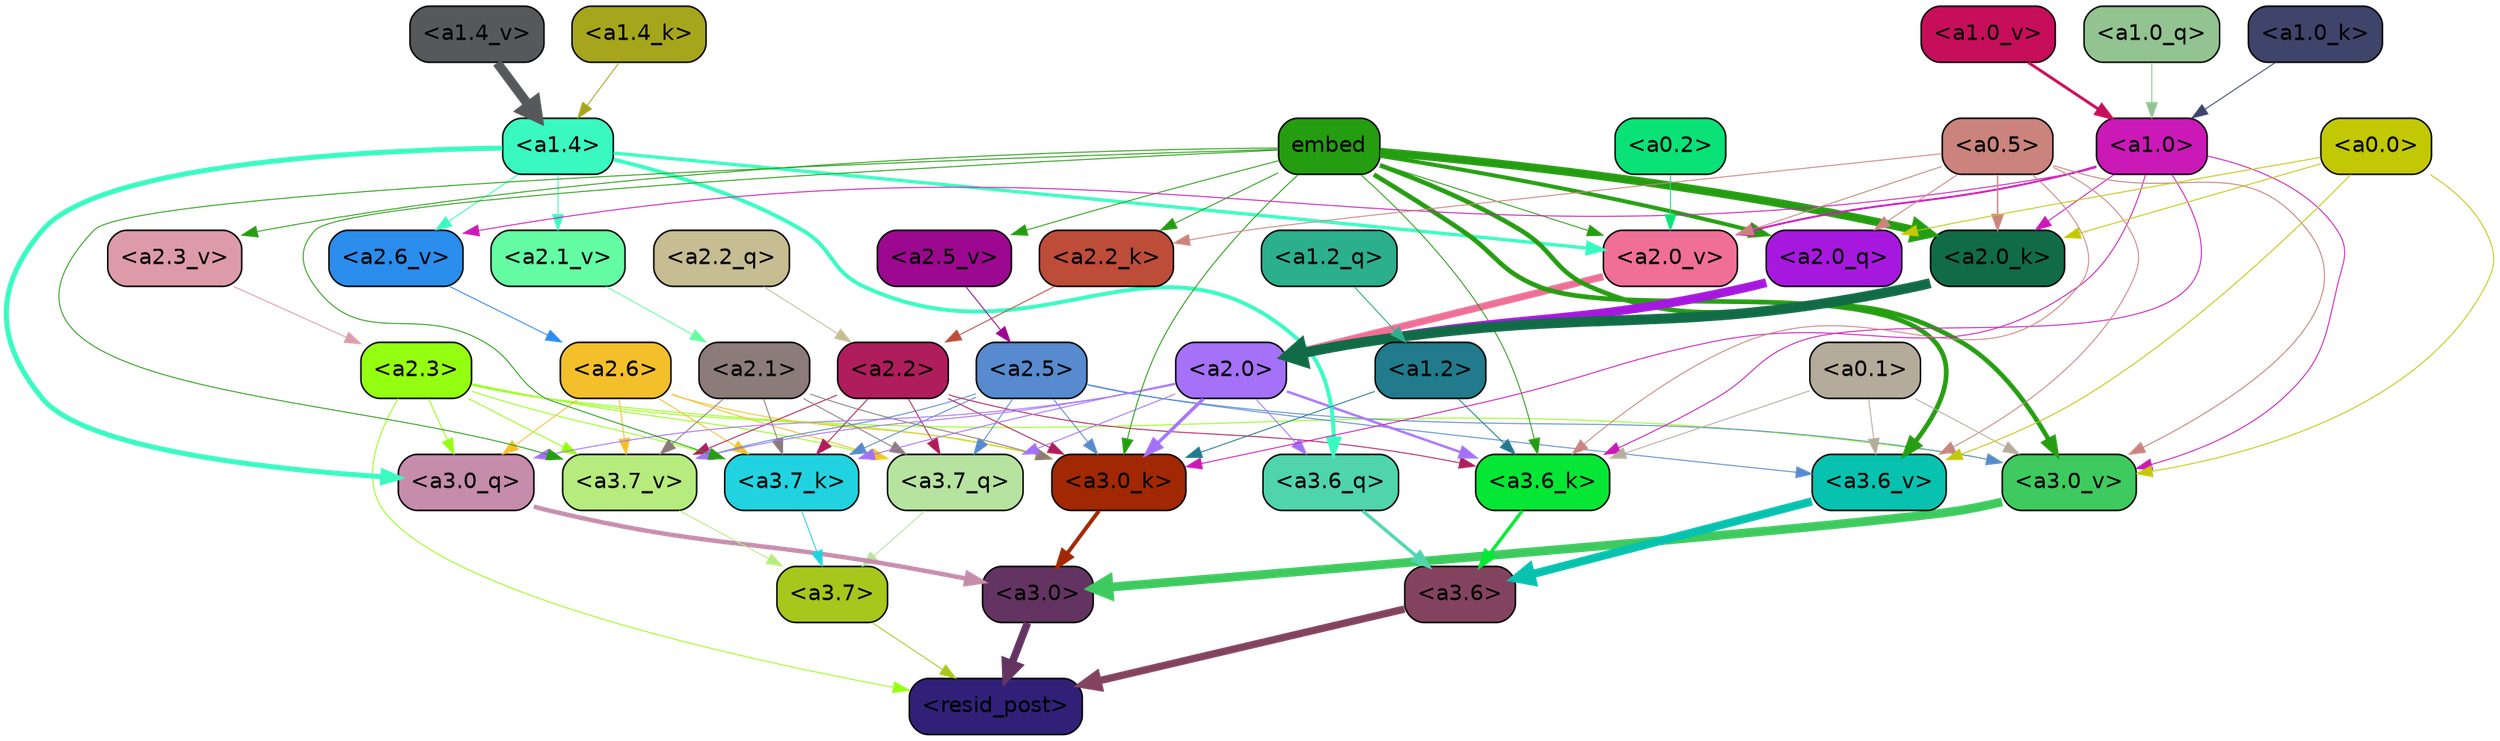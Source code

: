 strict digraph "" {
	graph [bgcolor=transparent,
		layout=dot,
		overlap=false,
		splines=true
	];
	"<a3.7>"	[color=black,
		fillcolor="#a8c71c",
		fontname=Helvetica,
		shape=box,
		style="filled, rounded"];
	"<resid_post>"	[color=black,
		fillcolor="#312077",
		fontname=Helvetica,
		shape=box,
		style="filled, rounded"];
	"<a3.7>" -> "<resid_post>"	[color="#a8c71c",
		penwidth=0.6];
	"<a3.6>"	[color=black,
		fillcolor="#83435f",
		fontname=Helvetica,
		shape=box,
		style="filled, rounded"];
	"<a3.6>" -> "<resid_post>"	[color="#83435f",
		penwidth=4.753257989883423];
	"<a3.0>"	[color=black,
		fillcolor="#633461",
		fontname=Helvetica,
		shape=box,
		style="filled, rounded"];
	"<a3.0>" -> "<resid_post>"	[color="#633461",
		penwidth=4.90053927898407];
	"<a2.3>"	[color=black,
		fillcolor="#95ff12",
		fontname=Helvetica,
		shape=box,
		style="filled, rounded"];
	"<a2.3>" -> "<resid_post>"	[color="#95ff12",
		penwidth=0.6];
	"<a3.7_q>"	[color=black,
		fillcolor="#b7e3a0",
		fontname=Helvetica,
		shape=box,
		style="filled, rounded"];
	"<a2.3>" -> "<a3.7_q>"	[color="#95ff12",
		penwidth=0.6];
	"<a3.0_q>"	[color=black,
		fillcolor="#c58cab",
		fontname=Helvetica,
		shape=box,
		style="filled, rounded"];
	"<a2.3>" -> "<a3.0_q>"	[color="#95ff12",
		penwidth=0.6];
	"<a3.7_k>"	[color=black,
		fillcolor="#21d3e0",
		fontname=Helvetica,
		shape=box,
		style="filled, rounded"];
	"<a2.3>" -> "<a3.7_k>"	[color="#95ff12",
		penwidth=0.6];
	"<a3.0_k>"	[color=black,
		fillcolor="#a12803",
		fontname=Helvetica,
		shape=box,
		style="filled, rounded"];
	"<a2.3>" -> "<a3.0_k>"	[color="#95ff12",
		penwidth=0.6];
	"<a3.7_v>"	[color=black,
		fillcolor="#b6eb7d",
		fontname=Helvetica,
		shape=box,
		style="filled, rounded"];
	"<a2.3>" -> "<a3.7_v>"	[color="#95ff12",
		penwidth=0.6];
	"<a3.0_v>"	[color=black,
		fillcolor="#3eca5e",
		fontname=Helvetica,
		shape=box,
		style="filled, rounded"];
	"<a2.3>" -> "<a3.0_v>"	[color="#95ff12",
		penwidth=0.6];
	"<a3.7_q>" -> "<a3.7>"	[color="#b7e3a0",
		penwidth=0.6];
	"<a3.6_q>"	[color=black,
		fillcolor="#4fd4ac",
		fontname=Helvetica,
		shape=box,
		style="filled, rounded"];
	"<a3.6_q>" -> "<a3.6>"	[color="#4fd4ac",
		penwidth=2.160832464694977];
	"<a3.0_q>" -> "<a3.0>"	[color="#c58cab",
		penwidth=2.870753765106201];
	"<a3.7_k>" -> "<a3.7>"	[color="#21d3e0",
		penwidth=0.6];
	"<a3.6_k>"	[color=black,
		fillcolor="#05e734",
		fontname=Helvetica,
		shape=box,
		style="filled, rounded"];
	"<a3.6_k>" -> "<a3.6>"	[color="#05e734",
		penwidth=2.13908451795578];
	"<a3.0_k>" -> "<a3.0>"	[color="#a12803",
		penwidth=2.520303964614868];
	"<a3.7_v>" -> "<a3.7>"	[color="#b6eb7d",
		penwidth=0.6];
	"<a3.6_v>"	[color=black,
		fillcolor="#07c2af",
		fontname=Helvetica,
		shape=box,
		style="filled, rounded"];
	"<a3.6_v>" -> "<a3.6>"	[color="#07c2af",
		penwidth=5.297133803367615];
	"<a3.0_v>" -> "<a3.0>"	[color="#3eca5e",
		penwidth=5.680712580680847];
	"<a2.6>"	[color=black,
		fillcolor="#f3c02b",
		fontname=Helvetica,
		shape=box,
		style="filled, rounded"];
	"<a2.6>" -> "<a3.7_q>"	[color="#f3c02b",
		penwidth=0.6];
	"<a2.6>" -> "<a3.0_q>"	[color="#f3c02b",
		penwidth=0.6];
	"<a2.6>" -> "<a3.7_k>"	[color="#f3c02b",
		penwidth=0.6];
	"<a2.6>" -> "<a3.0_k>"	[color="#f3c02b",
		penwidth=0.6];
	"<a2.6>" -> "<a3.7_v>"	[color="#f3c02b",
		penwidth=0.6];
	"<a2.5>"	[color=black,
		fillcolor="#578ace",
		fontname=Helvetica,
		shape=box,
		style="filled, rounded"];
	"<a2.5>" -> "<a3.7_q>"	[color="#578ace",
		penwidth=0.6];
	"<a2.5>" -> "<a3.7_k>"	[color="#578ace",
		penwidth=0.6];
	"<a2.5>" -> "<a3.0_k>"	[color="#578ace",
		penwidth=0.6];
	"<a2.5>" -> "<a3.7_v>"	[color="#578ace",
		penwidth=0.6];
	"<a2.5>" -> "<a3.6_v>"	[color="#578ace",
		penwidth=0.6];
	"<a2.5>" -> "<a3.0_v>"	[color="#578ace",
		penwidth=0.6];
	"<a2.2>"	[color=black,
		fillcolor="#af1d5c",
		fontname=Helvetica,
		shape=box,
		style="filled, rounded"];
	"<a2.2>" -> "<a3.7_q>"	[color="#af1d5c",
		penwidth=0.6];
	"<a2.2>" -> "<a3.7_k>"	[color="#af1d5c",
		penwidth=0.6];
	"<a2.2>" -> "<a3.6_k>"	[color="#af1d5c",
		penwidth=0.6];
	"<a2.2>" -> "<a3.0_k>"	[color="#af1d5c",
		penwidth=0.6];
	"<a2.2>" -> "<a3.7_v>"	[color="#af1d5c",
		penwidth=0.6];
	"<a2.1>"	[color=black,
		fillcolor="#8b7c79",
		fontname=Helvetica,
		shape=box,
		style="filled, rounded"];
	"<a2.1>" -> "<a3.7_q>"	[color="#8b7c79",
		penwidth=0.6];
	"<a2.1>" -> "<a3.7_k>"	[color="#8b7c79",
		penwidth=0.6];
	"<a2.1>" -> "<a3.0_k>"	[color="#8b7c79",
		penwidth=0.6];
	"<a2.1>" -> "<a3.7_v>"	[color="#8b7c79",
		penwidth=0.6];
	"<a2.0>"	[color=black,
		fillcolor="#a471f8",
		fontname=Helvetica,
		shape=box,
		style="filled, rounded"];
	"<a2.0>" -> "<a3.7_q>"	[color="#a471f8",
		penwidth=0.6];
	"<a2.0>" -> "<a3.6_q>"	[color="#a471f8",
		penwidth=0.6];
	"<a2.0>" -> "<a3.0_q>"	[color="#a471f8",
		penwidth=0.6];
	"<a2.0>" -> "<a3.7_k>"	[color="#a471f8",
		penwidth=0.6];
	"<a2.0>" -> "<a3.6_k>"	[color="#a471f8",
		penwidth=1.5348684191703796];
	"<a2.0>" -> "<a3.0_k>"	[color="#a471f8",
		penwidth=2.172017753124237];
	"<a2.0>" -> "<a3.7_v>"	[color="#a471f8",
		penwidth=0.6];
	"<a1.4>"	[color=black,
		fillcolor="#39f9c0",
		fontname=Helvetica,
		shape=box,
		style="filled, rounded"];
	"<a1.4>" -> "<a3.6_q>"	[color="#39f9c0",
		penwidth=2.532623291015625];
	"<a1.4>" -> "<a3.0_q>"	[color="#39f9c0",
		penwidth=3.2595192790031433];
	"<a2.6_v>"	[color=black,
		fillcolor="#2b8dec",
		fontname=Helvetica,
		shape=box,
		style="filled, rounded"];
	"<a1.4>" -> "<a2.6_v>"	[color="#39f9c0",
		penwidth=0.6];
	"<a2.1_v>"	[color=black,
		fillcolor="#65fda4",
		fontname=Helvetica,
		shape=box,
		style="filled, rounded"];
	"<a1.4>" -> "<a2.1_v>"	[color="#39f9c0",
		penwidth=0.6];
	"<a2.0_v>"	[color=black,
		fillcolor="#ef6f96",
		fontname=Helvetica,
		shape=box,
		style="filled, rounded"];
	"<a1.4>" -> "<a2.0_v>"	[color="#39f9c0",
		penwidth=2.1199009865522385];
	embed	[color=black,
		fillcolor="#259d11",
		fontname=Helvetica,
		shape=box,
		style="filled, rounded"];
	embed -> "<a3.7_k>"	[color="#259d11",
		penwidth=0.6];
	embed -> "<a3.6_k>"	[color="#259d11",
		penwidth=0.6];
	embed -> "<a3.0_k>"	[color="#259d11",
		penwidth=0.6117386221885681];
	embed -> "<a3.7_v>"	[color="#259d11",
		penwidth=0.6];
	embed -> "<a3.6_v>"	[color="#259d11",
		penwidth=3.0186105966567993];
	embed -> "<a3.0_v>"	[color="#259d11",
		penwidth=2.969020187854767];
	"<a2.0_q>"	[color=black,
		fillcolor="#a718df",
		fontname=Helvetica,
		shape=box,
		style="filled, rounded"];
	embed -> "<a2.0_q>"	[color="#259d11",
		penwidth=2.5791755318641663];
	"<a2.2_k>"	[color=black,
		fillcolor="#bd4c39",
		fontname=Helvetica,
		shape=box,
		style="filled, rounded"];
	embed -> "<a2.2_k>"	[color="#259d11",
		penwidth=0.6];
	"<a2.0_k>"	[color=black,
		fillcolor="#126b47",
		fontname=Helvetica,
		shape=box,
		style="filled, rounded"];
	embed -> "<a2.0_k>"	[color="#259d11",
		penwidth=5.307481050491333];
	"<a2.5_v>"	[color=black,
		fillcolor="#9c0890",
		fontname=Helvetica,
		shape=box,
		style="filled, rounded"];
	embed -> "<a2.5_v>"	[color="#259d11",
		penwidth=0.6];
	"<a2.3_v>"	[color=black,
		fillcolor="#dd9ba9",
		fontname=Helvetica,
		shape=box,
		style="filled, rounded"];
	embed -> "<a2.3_v>"	[color="#259d11",
		penwidth=0.6];
	embed -> "<a2.0_v>"	[color="#259d11",
		penwidth=0.6];
	"<a1.2>"	[color=black,
		fillcolor="#217b8c",
		fontname=Helvetica,
		shape=box,
		style="filled, rounded"];
	"<a1.2>" -> "<a3.6_k>"	[color="#217b8c",
		penwidth=0.6];
	"<a1.2>" -> "<a3.0_k>"	[color="#217b8c",
		penwidth=0.6];
	"<a1.0>"	[color=black,
		fillcolor="#cb19b7",
		fontname=Helvetica,
		shape=box,
		style="filled, rounded"];
	"<a1.0>" -> "<a3.6_k>"	[color="#cb19b7",
		penwidth=0.6];
	"<a1.0>" -> "<a3.0_k>"	[color="#cb19b7",
		penwidth=0.6];
	"<a1.0>" -> "<a3.0_v>"	[color="#cb19b7",
		penwidth=0.6];
	"<a1.0>" -> "<a2.0_k>"	[color="#cb19b7",
		penwidth=0.6];
	"<a1.0>" -> "<a2.6_v>"	[color="#cb19b7",
		penwidth=0.6];
	"<a1.0>" -> "<a2.0_v>"	[color="#cb19b7",
		penwidth=1.237271785736084];
	"<a0.5>"	[color=black,
		fillcolor="#cb837d",
		fontname=Helvetica,
		shape=box,
		style="filled, rounded"];
	"<a0.5>" -> "<a3.6_k>"	[color="#cb837d",
		penwidth=0.6];
	"<a0.5>" -> "<a3.6_v>"	[color="#cb837d",
		penwidth=0.6];
	"<a0.5>" -> "<a3.0_v>"	[color="#cb837d",
		penwidth=0.6409564018249512];
	"<a0.5>" -> "<a2.0_q>"	[color="#cb837d",
		penwidth=0.6];
	"<a0.5>" -> "<a2.2_k>"	[color="#cb837d",
		penwidth=0.6];
	"<a0.5>" -> "<a2.0_k>"	[color="#cb837d",
		penwidth=0.9355769157409668];
	"<a0.5>" -> "<a2.0_v>"	[color="#cb837d",
		penwidth=0.6];
	"<a0.1>"	[color=black,
		fillcolor="#b5ab9a",
		fontname=Helvetica,
		shape=box,
		style="filled, rounded"];
	"<a0.1>" -> "<a3.6_k>"	[color="#b5ab9a",
		penwidth=0.6];
	"<a0.1>" -> "<a3.6_v>"	[color="#b5ab9a",
		penwidth=0.6];
	"<a0.1>" -> "<a3.0_v>"	[color="#b5ab9a",
		penwidth=0.6];
	"<a0.0>"	[color=black,
		fillcolor="#c2c804",
		fontname=Helvetica,
		shape=box,
		style="filled, rounded"];
	"<a0.0>" -> "<a3.6_v>"	[color="#c2c804",
		penwidth=0.6];
	"<a0.0>" -> "<a3.0_v>"	[color="#c2c804",
		penwidth=0.6];
	"<a0.0>" -> "<a2.0_q>"	[color="#c2c804",
		penwidth=0.6];
	"<a0.0>" -> "<a2.0_k>"	[color="#c2c804",
		penwidth=0.6];
	"<a2.2_q>"	[color=black,
		fillcolor="#c6bd93",
		fontname=Helvetica,
		shape=box,
		style="filled, rounded"];
	"<a2.2_q>" -> "<a2.2>"	[color="#c6bd93",
		penwidth=0.6];
	"<a2.0_q>" -> "<a2.0>"	[color="#a718df",
		penwidth=5.682948350906372];
	"<a2.2_k>" -> "<a2.2>"	[color="#bd4c39",
		penwidth=0.6];
	"<a2.0_k>" -> "<a2.0>"	[color="#126b47",
		penwidth=6.450693130493164];
	"<a2.6_v>" -> "<a2.6>"	[color="#2b8dec",
		penwidth=0.6];
	"<a2.5_v>" -> "<a2.5>"	[color="#9c0890",
		penwidth=0.6];
	"<a2.3_v>" -> "<a2.3>"	[color="#dd9ba9",
		penwidth=0.6];
	"<a2.1_v>" -> "<a2.1>"	[color="#65fda4",
		penwidth=0.6];
	"<a2.0_v>" -> "<a2.0>"	[color="#ef6f96",
		penwidth=4.592647075653076];
	"<a0.2>"	[color=black,
		fillcolor="#0ae278",
		fontname=Helvetica,
		shape=box,
		style="filled, rounded"];
	"<a0.2>" -> "<a2.0_v>"	[color="#0ae278",
		penwidth=0.6];
	"<a1.2_q>"	[color=black,
		fillcolor="#2caf8d",
		fontname=Helvetica,
		shape=box,
		style="filled, rounded"];
	"<a1.2_q>" -> "<a1.2>"	[color="#2caf8d",
		penwidth=0.6323684453964233];
	"<a1.0_q>"	[color=black,
		fillcolor="#93c390",
		fontname=Helvetica,
		shape=box,
		style="filled, rounded"];
	"<a1.0_q>" -> "<a1.0>"	[color="#93c390",
		penwidth=0.6];
	"<a1.4_k>"	[color=black,
		fillcolor="#a6a61d",
		fontname=Helvetica,
		shape=box,
		style="filled, rounded"];
	"<a1.4_k>" -> "<a1.4>"	[color="#a6a61d",
		penwidth=0.6];
	"<a1.0_k>"	[color=black,
		fillcolor="#3e446a",
		fontname=Helvetica,
		shape=box,
		style="filled, rounded"];
	"<a1.0_k>" -> "<a1.0>"	[color="#3e446a",
		penwidth=0.6];
	"<a1.4_v>"	[color=black,
		fillcolor="#575859",
		fontname=Helvetica,
		shape=box,
		style="filled, rounded"];
	"<a1.4_v>" -> "<a1.4>"	[color="#575859",
		penwidth=6.149721145629883];
	"<a1.0_v>"	[color=black,
		fillcolor="#c70e5b",
		fontname=Helvetica,
		shape=box,
		style="filled, rounded"];
	"<a1.0_v>" -> "<a1.0>"	[color="#c70e5b",
		penwidth=1.874430701136589];
}
